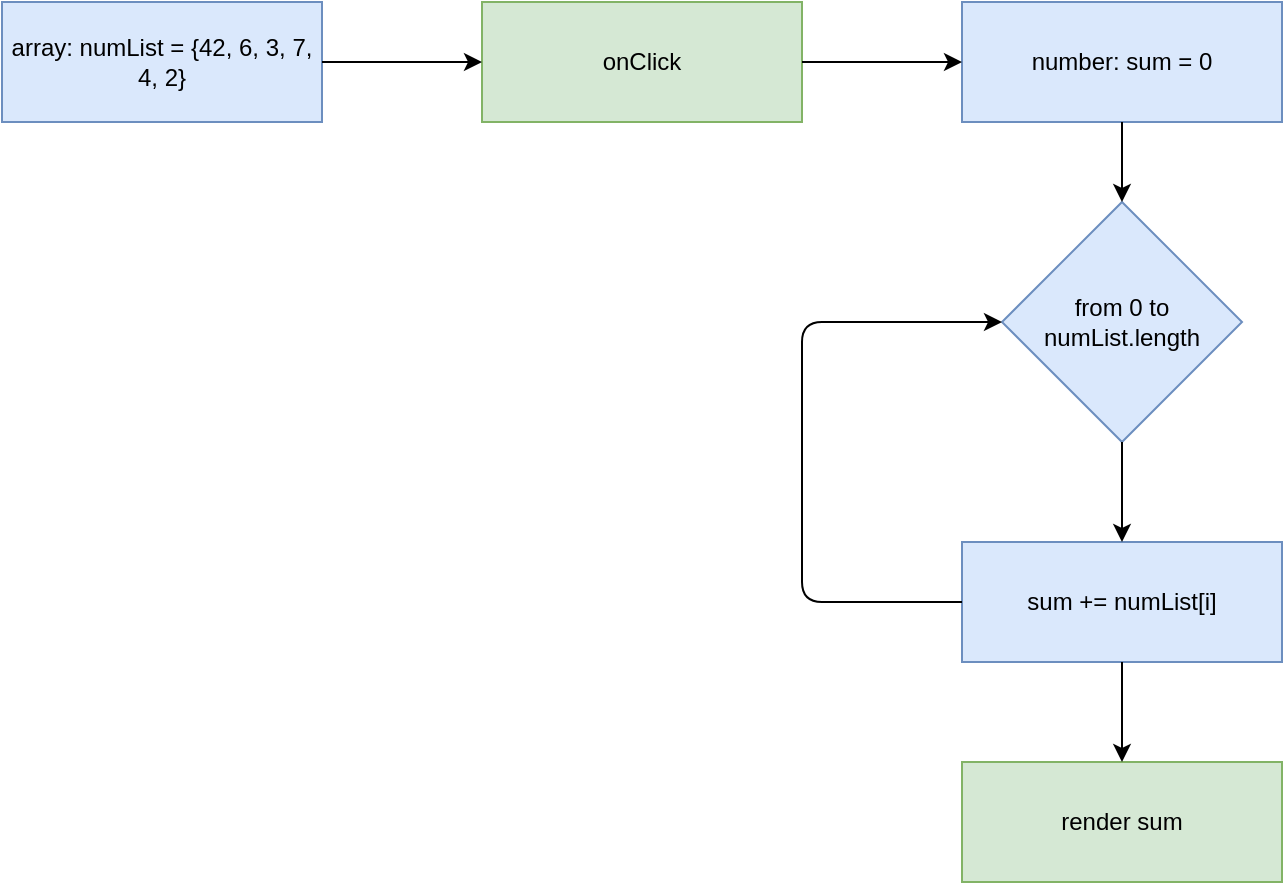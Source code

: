<mxfile version="14.2.9" type="github">
  <diagram id="vV0Vqf7PJrJAOUQtHl3d" name="Page-1">
    <mxGraphModel dx="868" dy="450" grid="1" gridSize="10" guides="1" tooltips="1" connect="1" arrows="1" fold="1" page="1" pageScale="1" pageWidth="850" pageHeight="1100" math="0" shadow="0">
      <root>
        <mxCell id="0" />
        <mxCell id="1" parent="0" />
        <mxCell id="cdMkl12K5M9LIQt8GiXC-1" value="array: numList = {42, 6, 3, 7, 4, 2}" style="rounded=0;whiteSpace=wrap;html=1;fillColor=#dae8fc;strokeColor=#6c8ebf;" vertex="1" parent="1">
          <mxGeometry x="80" y="40" width="160" height="60" as="geometry" />
        </mxCell>
        <mxCell id="cdMkl12K5M9LIQt8GiXC-2" value="number: sum = 0" style="rounded=0;whiteSpace=wrap;html=1;fillColor=#dae8fc;strokeColor=#6c8ebf;" vertex="1" parent="1">
          <mxGeometry x="560" y="40" width="160" height="60" as="geometry" />
        </mxCell>
        <mxCell id="cdMkl12K5M9LIQt8GiXC-3" value="from 0 to numList.length" style="rhombus;whiteSpace=wrap;html=1;fillColor=#dae8fc;strokeColor=#6c8ebf;" vertex="1" parent="1">
          <mxGeometry x="580" y="140" width="120" height="120" as="geometry" />
        </mxCell>
        <mxCell id="cdMkl12K5M9LIQt8GiXC-4" value="sum += numList[i]" style="rounded=0;whiteSpace=wrap;html=1;fillColor=#dae8fc;strokeColor=#6c8ebf;" vertex="1" parent="1">
          <mxGeometry x="560" y="310" width="160" height="60" as="geometry" />
        </mxCell>
        <mxCell id="cdMkl12K5M9LIQt8GiXC-5" value="onClick" style="rounded=0;whiteSpace=wrap;html=1;fillColor=#d5e8d4;strokeColor=#82b366;" vertex="1" parent="1">
          <mxGeometry x="320" y="40" width="160" height="60" as="geometry" />
        </mxCell>
        <mxCell id="cdMkl12K5M9LIQt8GiXC-6" value="render sum" style="rounded=0;whiteSpace=wrap;html=1;fillColor=#d5e8d4;strokeColor=#82b366;" vertex="1" parent="1">
          <mxGeometry x="560" y="420" width="160" height="60" as="geometry" />
        </mxCell>
        <mxCell id="cdMkl12K5M9LIQt8GiXC-10" value="" style="endArrow=classic;html=1;entryX=0;entryY=0.5;entryDx=0;entryDy=0;" edge="1" parent="1" source="cdMkl12K5M9LIQt8GiXC-1" target="cdMkl12K5M9LIQt8GiXC-5">
          <mxGeometry width="50" height="50" relative="1" as="geometry">
            <mxPoint x="160" y="150" as="sourcePoint" />
            <mxPoint x="210" y="150" as="targetPoint" />
          </mxGeometry>
        </mxCell>
        <mxCell id="cdMkl12K5M9LIQt8GiXC-11" value="" style="endArrow=classic;html=1;exitX=1;exitY=0.5;exitDx=0;exitDy=0;entryX=0;entryY=0.5;entryDx=0;entryDy=0;" edge="1" parent="1" source="cdMkl12K5M9LIQt8GiXC-5" target="cdMkl12K5M9LIQt8GiXC-2">
          <mxGeometry width="50" height="50" relative="1" as="geometry">
            <mxPoint x="240" y="220" as="sourcePoint" />
            <mxPoint x="290" y="170" as="targetPoint" />
          </mxGeometry>
        </mxCell>
        <mxCell id="cdMkl12K5M9LIQt8GiXC-12" value="" style="endArrow=classic;html=1;entryX=0.5;entryY=0;entryDx=0;entryDy=0;" edge="1" parent="1" source="cdMkl12K5M9LIQt8GiXC-2" target="cdMkl12K5M9LIQt8GiXC-3">
          <mxGeometry width="50" height="50" relative="1" as="geometry">
            <mxPoint x="480" y="250" as="sourcePoint" />
            <mxPoint x="550.711" y="200" as="targetPoint" />
          </mxGeometry>
        </mxCell>
        <mxCell id="cdMkl12K5M9LIQt8GiXC-13" value="" style="endArrow=classic;html=1;exitX=0.5;exitY=1;exitDx=0;exitDy=0;" edge="1" parent="1" source="cdMkl12K5M9LIQt8GiXC-3" target="cdMkl12K5M9LIQt8GiXC-4">
          <mxGeometry width="50" height="50" relative="1" as="geometry">
            <mxPoint x="680" y="230" as="sourcePoint" />
            <mxPoint x="730" y="180" as="targetPoint" />
          </mxGeometry>
        </mxCell>
        <mxCell id="cdMkl12K5M9LIQt8GiXC-14" value="" style="endArrow=classic;html=1;exitX=0;exitY=0.5;exitDx=0;exitDy=0;entryX=0;entryY=0.5;entryDx=0;entryDy=0;" edge="1" parent="1" source="cdMkl12K5M9LIQt8GiXC-4" target="cdMkl12K5M9LIQt8GiXC-3">
          <mxGeometry width="50" height="50" relative="1" as="geometry">
            <mxPoint x="480" y="320" as="sourcePoint" />
            <mxPoint x="530" y="270" as="targetPoint" />
            <Array as="points">
              <mxPoint x="480" y="340" />
              <mxPoint x="480" y="200" />
            </Array>
          </mxGeometry>
        </mxCell>
        <mxCell id="cdMkl12K5M9LIQt8GiXC-15" value="" style="endArrow=classic;html=1;exitX=0.5;exitY=1;exitDx=0;exitDy=0;" edge="1" parent="1" source="cdMkl12K5M9LIQt8GiXC-4" target="cdMkl12K5M9LIQt8GiXC-6">
          <mxGeometry width="50" height="50" relative="1" as="geometry">
            <mxPoint x="500" y="280" as="sourcePoint" />
            <mxPoint x="550" y="230" as="targetPoint" />
          </mxGeometry>
        </mxCell>
      </root>
    </mxGraphModel>
  </diagram>
</mxfile>
